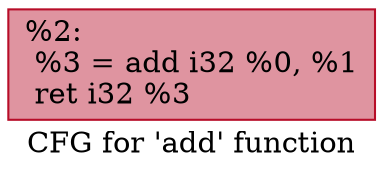 digraph "CFG for 'add' function" {
	label="CFG for 'add' function";

	Node0x6ec35f0 [shape=record,color="#b70d28ff", style=filled, fillcolor="#b70d2870",label="{%2:\l  %3 = add i32 %0, %1\l  ret i32 %3\l}"];
}
